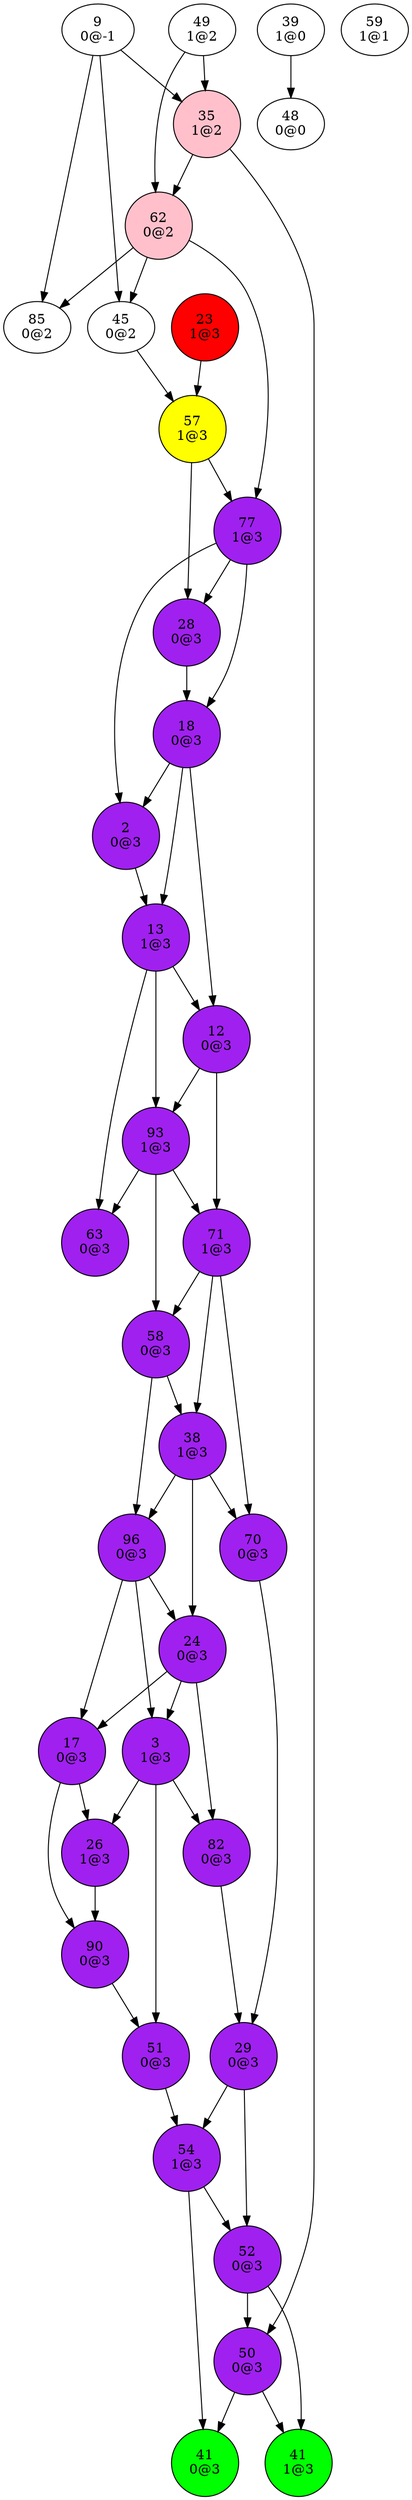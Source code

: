 digraph {
"2
0@3"->"13
1@3";
"3
1@3"->"26
1@3";
"3
1@3"->"51
0@3";
"3
1@3"->"82
0@3";
"9
0@-1"->"35
1@2";
"9
0@-1"->"45
0@2";
"9
0@-1"->"85
0@2";
"12
0@3"->"71
1@3";
"12
0@3"->"93
1@3";
"13
1@3"->"12
0@3";
"13
1@3"->"63
0@3";
"13
1@3"->"93
1@3";
"17
0@3"->"26
1@3";
"17
0@3"->"90
0@3";
"18
0@3"->"2
0@3";
"18
0@3"->"12
0@3";
"18
0@3"->"13
1@3";
"23
1@3"->"57
1@3";
"24
0@3"->"3
1@3";
"24
0@3"->"17
0@3";
"24
0@3"->"82
0@3";
"26
1@3"->"90
0@3";
"28
0@3"->"18
0@3";
"29
0@3"->"52
0@3";
"29
0@3"->"54
1@3";
"35
1@2"->"50
0@3";
"35
1@2"->"62
0@2";
"38
1@3"->"24
0@3";
"38
1@3"->"70
0@3";
"38
1@3"->"96
0@3";
"39
1@0"->"48
0@0";
"41
0@3";
"41
1@3";
"45
0@2"->"57
1@3";
"48
0@0";
"49
1@2"->"35
1@2";
"49
1@2"->"62
0@2";
"50
0@3"->"41
0@3";
"50
0@3"->"41
1@3";
"51
0@3"->"54
1@3";
"52
0@3"->"41
1@3";
"52
0@3"->"50
0@3";
"54
1@3"->"41
0@3";
"54
1@3"->"52
0@3";
"57
1@3"->"28
0@3";
"57
1@3"->"77
1@3";
"58
0@3"->"38
1@3";
"58
0@3"->"96
0@3";
"59
1@1";
"62
0@2"->"45
0@2";
"62
0@2"->"77
1@3";
"62
0@2"->"85
0@2";
"63
0@3";
"70
0@3"->"29
0@3";
"71
1@3"->"38
1@3";
"71
1@3"->"58
0@3";
"71
1@3"->"70
0@3";
"77
1@3"->"2
0@3";
"77
1@3"->"18
0@3";
"77
1@3"->"28
0@3";
"82
0@3"->"29
0@3";
"85
0@2";
"90
0@3"->"51
0@3";
"93
1@3"->"58
0@3";
"93
1@3"->"63
0@3";
"93
1@3"->"71
1@3";
"96
0@3"->"3
1@3";
"96
0@3"->"17
0@3";
"96
0@3"->"24
0@3";
"2
0@3"[shape=circle, style=filled, fillcolor=purple];
"3
1@3"[shape=circle, style=filled, fillcolor=purple];
"12
0@3"[shape=circle, style=filled, fillcolor=purple];
"13
1@3"[shape=circle, style=filled, fillcolor=purple];
"17
0@3"[shape=circle, style=filled, fillcolor=purple];
"18
0@3"[shape=circle, style=filled, fillcolor=purple];
"23
1@3"[shape=circle, style=filled, fillcolor=red];
"24
0@3"[shape=circle, style=filled, fillcolor=purple];
"26
1@3"[shape=circle, style=filled, fillcolor=purple];
"28
0@3"[shape=circle, style=filled, fillcolor=purple];
"29
0@3"[shape=circle, style=filled, fillcolor=purple];
"35
1@2"[shape=circle, style=filled, fillcolor=pink];
"38
1@3"[shape=circle, style=filled, fillcolor=purple];
"41
0@3"[shape=circle, style=filled, fillcolor=green];
"41
1@3"[shape=circle, style=filled, fillcolor=green];
"50
0@3"[shape=circle, style=filled, fillcolor=purple];
"51
0@3"[shape=circle, style=filled, fillcolor=purple];
"52
0@3"[shape=circle, style=filled, fillcolor=purple];
"54
1@3"[shape=circle, style=filled, fillcolor=purple];
"57
1@3"[shape=circle, style=filled, fillcolor=yellow];
"58
0@3"[shape=circle, style=filled, fillcolor=purple];
"62
0@2"[shape=circle, style=filled, fillcolor=pink];
"63
0@3"[shape=circle, style=filled, fillcolor=purple];
"70
0@3"[shape=circle, style=filled, fillcolor=purple];
"71
1@3"[shape=circle, style=filled, fillcolor=purple];
"77
1@3"[shape=circle, style=filled, fillcolor=purple];
"82
0@3"[shape=circle, style=filled, fillcolor=purple];
"90
0@3"[shape=circle, style=filled, fillcolor=purple];
"93
1@3"[shape=circle, style=filled, fillcolor=purple];
"96
0@3"[shape=circle, style=filled, fillcolor=purple];
}